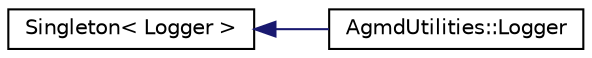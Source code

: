 digraph "Graphical Class Hierarchy"
{
  edge [fontname="Helvetica",fontsize="10",labelfontname="Helvetica",labelfontsize="10"];
  node [fontname="Helvetica",fontsize="10",shape=record];
  rankdir="LR";
  Node1 [label="Singleton\< Logger \>",height=0.2,width=0.4,color="black", fillcolor="white", style="filled",URL="$class_singleton.html"];
  Node1 -> Node2 [dir="back",color="midnightblue",fontsize="10",style="solid",fontname="Helvetica"];
  Node2 [label="AgmdUtilities::Logger",height=0.2,width=0.4,color="black", fillcolor="white", style="filled",URL="$class_agmd_utilities_1_1_logger.html"];
}
